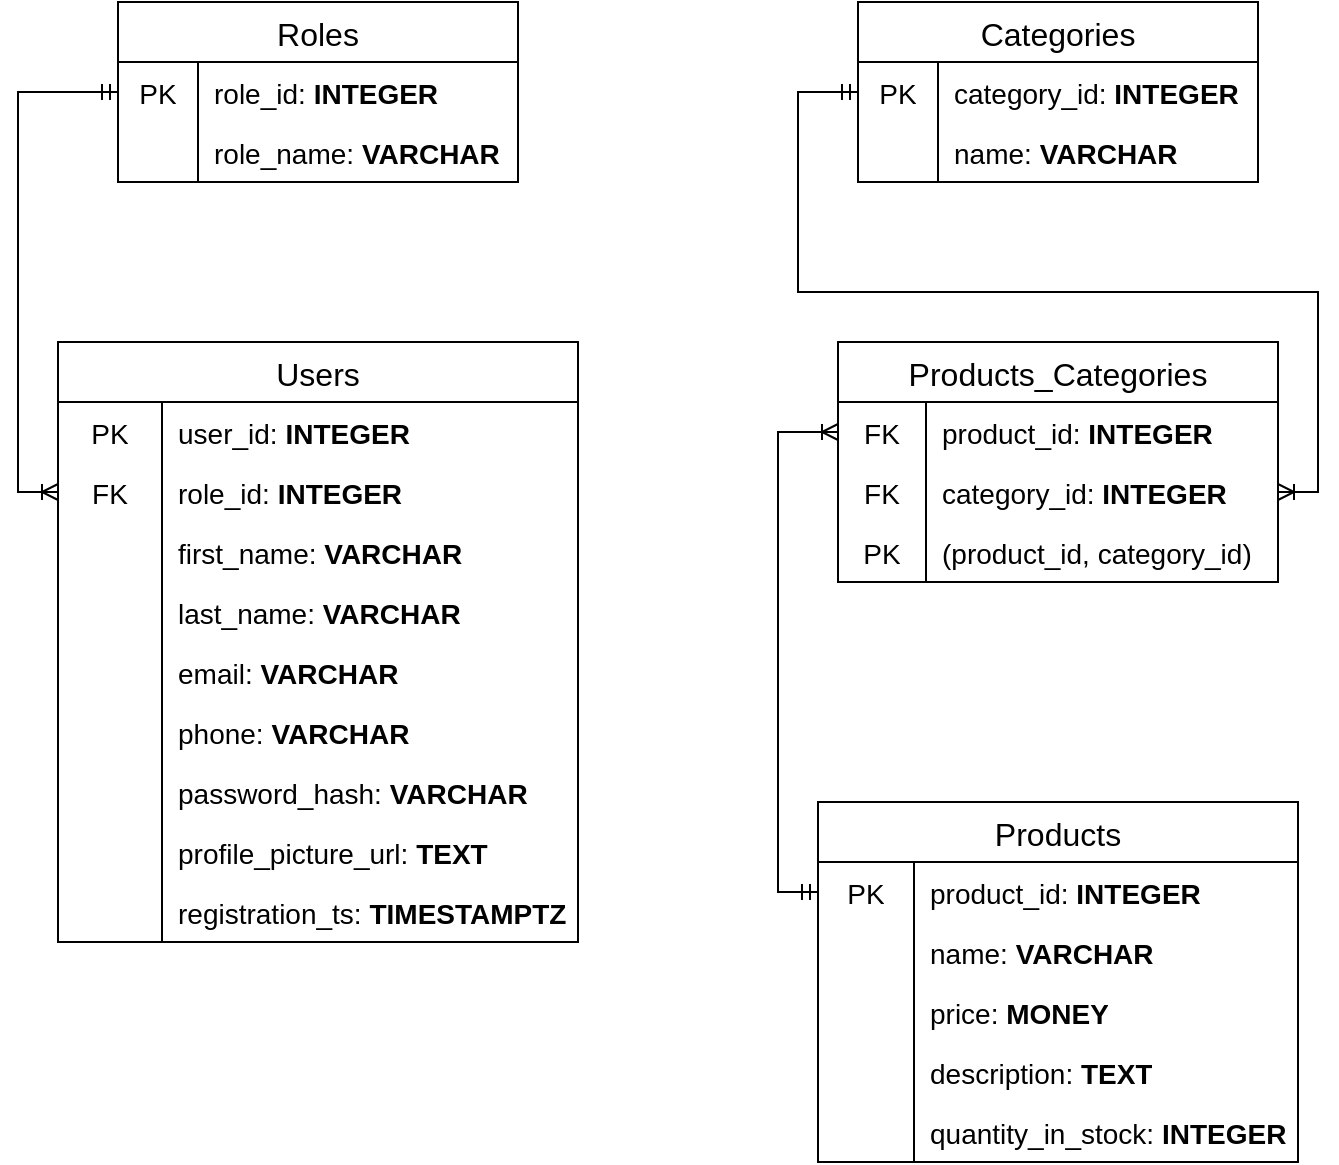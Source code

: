 <mxfile version="26.2.14">
  <diagram name="Страница — 1" id="_uF8TN9GkoOc7FYhAQVd">
    <mxGraphModel dx="580" dy="968" grid="1" gridSize="10" guides="1" tooltips="1" connect="1" arrows="1" fold="1" page="1" pageScale="1" pageWidth="827" pageHeight="1169" math="0" shadow="0">
      <root>
        <mxCell id="0" />
        <mxCell id="1" parent="0" />
        <object label="Roles" уацуа="" id="4VEDjEmkF4Wl-3KHhdz3-2">
          <mxCell style="shape=table;startSize=30;container=1;collapsible=0;childLayout=tableLayout;fixedRows=1;rowLines=0;fontStyle=0;strokeColor=default;fontSize=16;" vertex="1" parent="1">
            <mxGeometry x="80" y="40" width="200" height="90" as="geometry" />
          </mxCell>
        </object>
        <mxCell id="4VEDjEmkF4Wl-3KHhdz3-3" value="" style="shape=tableRow;horizontal=0;startSize=0;swimlaneHead=0;swimlaneBody=0;top=0;left=0;bottom=0;right=0;collapsible=0;dropTarget=0;fillColor=none;points=[[0,0.5],[1,0.5]];portConstraint=eastwest;strokeColor=inherit;fontSize=16;" vertex="1" parent="4VEDjEmkF4Wl-3KHhdz3-2">
          <mxGeometry y="30" width="200" height="30" as="geometry" />
        </mxCell>
        <mxCell id="4VEDjEmkF4Wl-3KHhdz3-4" value="&lt;font style=&quot;font-size: 14px;&quot;&gt;PK&lt;/font&gt;" style="shape=partialRectangle;html=1;whiteSpace=wrap;connectable=0;fillColor=none;top=0;left=0;bottom=0;right=0;overflow=hidden;pointerEvents=1;strokeColor=inherit;fontSize=16;" vertex="1" parent="4VEDjEmkF4Wl-3KHhdz3-3">
          <mxGeometry width="40" height="30" as="geometry">
            <mxRectangle width="40" height="30" as="alternateBounds" />
          </mxGeometry>
        </mxCell>
        <mxCell id="4VEDjEmkF4Wl-3KHhdz3-5" value="&lt;font style=&quot;font-size: 14px;&quot;&gt;role_id: &lt;b&gt;INTEGER&lt;/b&gt;&lt;/font&gt;" style="shape=partialRectangle;html=1;whiteSpace=wrap;connectable=0;fillColor=none;top=0;left=0;bottom=0;right=0;align=left;spacingLeft=6;overflow=hidden;strokeColor=inherit;fontSize=16;" vertex="1" parent="4VEDjEmkF4Wl-3KHhdz3-3">
          <mxGeometry x="40" width="160" height="30" as="geometry">
            <mxRectangle width="160" height="30" as="alternateBounds" />
          </mxGeometry>
        </mxCell>
        <mxCell id="4VEDjEmkF4Wl-3KHhdz3-6" value="" style="shape=tableRow;horizontal=0;startSize=0;swimlaneHead=0;swimlaneBody=0;top=0;left=0;bottom=0;right=0;collapsible=0;dropTarget=0;fillColor=none;points=[[0,0.5],[1,0.5]];portConstraint=eastwest;strokeColor=inherit;fontSize=16;" vertex="1" parent="4VEDjEmkF4Wl-3KHhdz3-2">
          <mxGeometry y="60" width="200" height="30" as="geometry" />
        </mxCell>
        <mxCell id="4VEDjEmkF4Wl-3KHhdz3-7" value="" style="shape=partialRectangle;html=1;whiteSpace=wrap;connectable=0;fillColor=none;top=0;left=0;bottom=0;right=0;overflow=hidden;pointerEvents=1;strokeColor=inherit;fontSize=16;" vertex="1" parent="4VEDjEmkF4Wl-3KHhdz3-6">
          <mxGeometry width="40" height="30" as="geometry">
            <mxRectangle width="40" height="30" as="alternateBounds" />
          </mxGeometry>
        </mxCell>
        <mxCell id="4VEDjEmkF4Wl-3KHhdz3-8" value="&lt;font style=&quot;font-size: 14px;&quot;&gt;role_name: &lt;b style=&quot;&quot;&gt;VARCHAR&lt;/b&gt;&lt;/font&gt;" style="shape=partialRectangle;html=1;whiteSpace=wrap;connectable=0;fillColor=none;top=0;left=0;bottom=0;right=0;align=left;spacingLeft=6;overflow=hidden;strokeColor=inherit;fontSize=16;" vertex="1" parent="4VEDjEmkF4Wl-3KHhdz3-6">
          <mxGeometry x="40" width="160" height="30" as="geometry">
            <mxRectangle width="160" height="30" as="alternateBounds" />
          </mxGeometry>
        </mxCell>
        <object label="Users" уацуа="" id="4VEDjEmkF4Wl-3KHhdz3-12">
          <mxCell style="shape=table;startSize=30;container=1;collapsible=0;childLayout=tableLayout;fixedRows=1;rowLines=0;fontStyle=0;strokeColor=default;fontSize=16;" vertex="1" parent="1">
            <mxGeometry x="50" y="210" width="260" height="300" as="geometry" />
          </mxCell>
        </object>
        <mxCell id="4VEDjEmkF4Wl-3KHhdz3-13" value="" style="shape=tableRow;horizontal=0;startSize=0;swimlaneHead=0;swimlaneBody=0;top=0;left=0;bottom=0;right=0;collapsible=0;dropTarget=0;fillColor=none;points=[[0,0.5],[1,0.5]];portConstraint=eastwest;strokeColor=inherit;fontSize=16;" vertex="1" parent="4VEDjEmkF4Wl-3KHhdz3-12">
          <mxGeometry y="30" width="260" height="30" as="geometry" />
        </mxCell>
        <mxCell id="4VEDjEmkF4Wl-3KHhdz3-14" value="&lt;font style=&quot;font-size: 14px;&quot;&gt;PK&lt;/font&gt;" style="shape=partialRectangle;html=1;whiteSpace=wrap;connectable=0;fillColor=none;top=0;left=0;bottom=0;right=0;overflow=hidden;pointerEvents=1;strokeColor=inherit;fontSize=16;" vertex="1" parent="4VEDjEmkF4Wl-3KHhdz3-13">
          <mxGeometry width="52" height="30" as="geometry">
            <mxRectangle width="52" height="30" as="alternateBounds" />
          </mxGeometry>
        </mxCell>
        <mxCell id="4VEDjEmkF4Wl-3KHhdz3-15" value="&lt;font style=&quot;font-size: 14px;&quot;&gt;user_id: &lt;b&gt;INTEGER&lt;/b&gt;&lt;/font&gt;" style="shape=partialRectangle;html=1;whiteSpace=wrap;connectable=0;fillColor=none;top=0;left=0;bottom=0;right=0;align=left;spacingLeft=6;overflow=hidden;strokeColor=inherit;fontSize=16;" vertex="1" parent="4VEDjEmkF4Wl-3KHhdz3-13">
          <mxGeometry x="52" width="208" height="30" as="geometry">
            <mxRectangle width="208" height="30" as="alternateBounds" />
          </mxGeometry>
        </mxCell>
        <mxCell id="4VEDjEmkF4Wl-3KHhdz3-16" value="" style="shape=tableRow;horizontal=0;startSize=0;swimlaneHead=0;swimlaneBody=0;top=0;left=0;bottom=0;right=0;collapsible=0;dropTarget=0;fillColor=none;points=[[0,0.5],[1,0.5]];portConstraint=eastwest;strokeColor=inherit;fontSize=16;" vertex="1" parent="4VEDjEmkF4Wl-3KHhdz3-12">
          <mxGeometry y="60" width="260" height="30" as="geometry" />
        </mxCell>
        <mxCell id="4VEDjEmkF4Wl-3KHhdz3-17" value="&lt;font style=&quot;font-size: 14px;&quot;&gt;FK&lt;/font&gt;" style="shape=partialRectangle;html=1;whiteSpace=wrap;connectable=0;fillColor=none;top=0;left=0;bottom=0;right=0;overflow=hidden;pointerEvents=1;strokeColor=inherit;fontSize=16;" vertex="1" parent="4VEDjEmkF4Wl-3KHhdz3-16">
          <mxGeometry width="52" height="30" as="geometry">
            <mxRectangle width="52" height="30" as="alternateBounds" />
          </mxGeometry>
        </mxCell>
        <mxCell id="4VEDjEmkF4Wl-3KHhdz3-18" value="&lt;font style=&quot;font-size: 14px;&quot;&gt;role_id: &lt;b style=&quot;&quot;&gt;INTEGER&lt;/b&gt;&lt;/font&gt;" style="shape=partialRectangle;html=1;whiteSpace=wrap;connectable=0;fillColor=none;top=0;left=0;bottom=0;right=0;align=left;spacingLeft=6;overflow=hidden;strokeColor=inherit;fontSize=16;" vertex="1" parent="4VEDjEmkF4Wl-3KHhdz3-16">
          <mxGeometry x="52" width="208" height="30" as="geometry">
            <mxRectangle width="208" height="30" as="alternateBounds" />
          </mxGeometry>
        </mxCell>
        <mxCell id="4VEDjEmkF4Wl-3KHhdz3-19" value="" style="shape=tableRow;horizontal=0;startSize=0;swimlaneHead=0;swimlaneBody=0;top=0;left=0;bottom=0;right=0;collapsible=0;dropTarget=0;fillColor=none;points=[[0,0.5],[1,0.5]];portConstraint=eastwest;strokeColor=inherit;fontSize=16;" vertex="1" parent="4VEDjEmkF4Wl-3KHhdz3-12">
          <mxGeometry y="90" width="260" height="30" as="geometry" />
        </mxCell>
        <mxCell id="4VEDjEmkF4Wl-3KHhdz3-20" value="" style="shape=partialRectangle;html=1;whiteSpace=wrap;connectable=0;fillColor=none;top=0;left=0;bottom=0;right=0;overflow=hidden;pointerEvents=1;strokeColor=inherit;fontSize=16;" vertex="1" parent="4VEDjEmkF4Wl-3KHhdz3-19">
          <mxGeometry width="52" height="30" as="geometry">
            <mxRectangle width="52" height="30" as="alternateBounds" />
          </mxGeometry>
        </mxCell>
        <mxCell id="4VEDjEmkF4Wl-3KHhdz3-21" value="&lt;font style=&quot;font-size: 14px;&quot;&gt;first_name: &lt;b&gt;VARCHAR&lt;/b&gt;&lt;/font&gt;" style="shape=partialRectangle;html=1;whiteSpace=wrap;connectable=0;fillColor=none;top=0;left=0;bottom=0;right=0;align=left;spacingLeft=6;overflow=hidden;strokeColor=inherit;fontSize=16;" vertex="1" parent="4VEDjEmkF4Wl-3KHhdz3-19">
          <mxGeometry x="52" width="208" height="30" as="geometry">
            <mxRectangle width="208" height="30" as="alternateBounds" />
          </mxGeometry>
        </mxCell>
        <mxCell id="4VEDjEmkF4Wl-3KHhdz3-22" value="" style="shape=tableRow;horizontal=0;startSize=0;swimlaneHead=0;swimlaneBody=0;top=0;left=0;bottom=0;right=0;collapsible=0;dropTarget=0;fillColor=none;points=[[0,0.5],[1,0.5]];portConstraint=eastwest;strokeColor=inherit;fontSize=16;" vertex="1" parent="4VEDjEmkF4Wl-3KHhdz3-12">
          <mxGeometry y="120" width="260" height="30" as="geometry" />
        </mxCell>
        <mxCell id="4VEDjEmkF4Wl-3KHhdz3-23" value="" style="shape=partialRectangle;html=1;whiteSpace=wrap;connectable=0;fillColor=none;top=0;left=0;bottom=0;right=0;overflow=hidden;pointerEvents=1;strokeColor=inherit;fontSize=16;" vertex="1" parent="4VEDjEmkF4Wl-3KHhdz3-22">
          <mxGeometry width="52" height="30" as="geometry">
            <mxRectangle width="52" height="30" as="alternateBounds" />
          </mxGeometry>
        </mxCell>
        <mxCell id="4VEDjEmkF4Wl-3KHhdz3-24" value="&lt;font style=&quot;font-size: 14px;&quot;&gt;last_name: &lt;b&gt;VARCHAR&lt;/b&gt;&lt;/font&gt;" style="shape=partialRectangle;html=1;whiteSpace=wrap;connectable=0;fillColor=none;top=0;left=0;bottom=0;right=0;align=left;spacingLeft=6;overflow=hidden;strokeColor=inherit;fontSize=16;" vertex="1" parent="4VEDjEmkF4Wl-3KHhdz3-22">
          <mxGeometry x="52" width="208" height="30" as="geometry">
            <mxRectangle width="208" height="30" as="alternateBounds" />
          </mxGeometry>
        </mxCell>
        <mxCell id="4VEDjEmkF4Wl-3KHhdz3-25" value="" style="shape=tableRow;horizontal=0;startSize=0;swimlaneHead=0;swimlaneBody=0;top=0;left=0;bottom=0;right=0;collapsible=0;dropTarget=0;fillColor=none;points=[[0,0.5],[1,0.5]];portConstraint=eastwest;strokeColor=inherit;fontSize=16;" vertex="1" parent="4VEDjEmkF4Wl-3KHhdz3-12">
          <mxGeometry y="150" width="260" height="30" as="geometry" />
        </mxCell>
        <mxCell id="4VEDjEmkF4Wl-3KHhdz3-26" value="" style="shape=partialRectangle;html=1;whiteSpace=wrap;connectable=0;fillColor=none;top=0;left=0;bottom=0;right=0;overflow=hidden;pointerEvents=1;strokeColor=inherit;fontSize=16;" vertex="1" parent="4VEDjEmkF4Wl-3KHhdz3-25">
          <mxGeometry width="52" height="30" as="geometry">
            <mxRectangle width="52" height="30" as="alternateBounds" />
          </mxGeometry>
        </mxCell>
        <mxCell id="4VEDjEmkF4Wl-3KHhdz3-27" value="&lt;font style=&quot;font-size: 14px;&quot;&gt;email: &lt;b&gt;VARCHAR&lt;/b&gt;&lt;/font&gt;" style="shape=partialRectangle;html=1;whiteSpace=wrap;connectable=0;fillColor=none;top=0;left=0;bottom=0;right=0;align=left;spacingLeft=6;overflow=hidden;strokeColor=inherit;fontSize=16;" vertex="1" parent="4VEDjEmkF4Wl-3KHhdz3-25">
          <mxGeometry x="52" width="208" height="30" as="geometry">
            <mxRectangle width="208" height="30" as="alternateBounds" />
          </mxGeometry>
        </mxCell>
        <mxCell id="4VEDjEmkF4Wl-3KHhdz3-28" value="" style="shape=tableRow;horizontal=0;startSize=0;swimlaneHead=0;swimlaneBody=0;top=0;left=0;bottom=0;right=0;collapsible=0;dropTarget=0;fillColor=none;points=[[0,0.5],[1,0.5]];portConstraint=eastwest;strokeColor=inherit;fontSize=16;" vertex="1" parent="4VEDjEmkF4Wl-3KHhdz3-12">
          <mxGeometry y="180" width="260" height="30" as="geometry" />
        </mxCell>
        <mxCell id="4VEDjEmkF4Wl-3KHhdz3-29" value="" style="shape=partialRectangle;html=1;whiteSpace=wrap;connectable=0;fillColor=none;top=0;left=0;bottom=0;right=0;overflow=hidden;pointerEvents=1;strokeColor=inherit;fontSize=16;" vertex="1" parent="4VEDjEmkF4Wl-3KHhdz3-28">
          <mxGeometry width="52" height="30" as="geometry">
            <mxRectangle width="52" height="30" as="alternateBounds" />
          </mxGeometry>
        </mxCell>
        <mxCell id="4VEDjEmkF4Wl-3KHhdz3-30" value="&lt;font style=&quot;font-size: 14px;&quot;&gt;phone: &lt;b&gt;VARCHAR&lt;/b&gt;&lt;/font&gt;" style="shape=partialRectangle;html=1;whiteSpace=wrap;connectable=0;fillColor=none;top=0;left=0;bottom=0;right=0;align=left;spacingLeft=6;overflow=hidden;strokeColor=inherit;fontSize=16;" vertex="1" parent="4VEDjEmkF4Wl-3KHhdz3-28">
          <mxGeometry x="52" width="208" height="30" as="geometry">
            <mxRectangle width="208" height="30" as="alternateBounds" />
          </mxGeometry>
        </mxCell>
        <mxCell id="4VEDjEmkF4Wl-3KHhdz3-31" value="" style="shape=tableRow;horizontal=0;startSize=0;swimlaneHead=0;swimlaneBody=0;top=0;left=0;bottom=0;right=0;collapsible=0;dropTarget=0;fillColor=none;points=[[0,0.5],[1,0.5]];portConstraint=eastwest;strokeColor=inherit;fontSize=16;" vertex="1" parent="4VEDjEmkF4Wl-3KHhdz3-12">
          <mxGeometry y="210" width="260" height="30" as="geometry" />
        </mxCell>
        <mxCell id="4VEDjEmkF4Wl-3KHhdz3-32" value="" style="shape=partialRectangle;html=1;whiteSpace=wrap;connectable=0;fillColor=none;top=0;left=0;bottom=0;right=0;overflow=hidden;pointerEvents=1;strokeColor=inherit;fontSize=16;" vertex="1" parent="4VEDjEmkF4Wl-3KHhdz3-31">
          <mxGeometry width="52" height="30" as="geometry">
            <mxRectangle width="52" height="30" as="alternateBounds" />
          </mxGeometry>
        </mxCell>
        <mxCell id="4VEDjEmkF4Wl-3KHhdz3-33" value="&lt;font style=&quot;font-size: 14px;&quot;&gt;password_hash: &lt;b&gt;VARCHAR&lt;/b&gt;&lt;/font&gt;" style="shape=partialRectangle;html=1;whiteSpace=wrap;connectable=0;fillColor=none;top=0;left=0;bottom=0;right=0;align=left;spacingLeft=6;overflow=hidden;strokeColor=inherit;fontSize=16;" vertex="1" parent="4VEDjEmkF4Wl-3KHhdz3-31">
          <mxGeometry x="52" width="208" height="30" as="geometry">
            <mxRectangle width="208" height="30" as="alternateBounds" />
          </mxGeometry>
        </mxCell>
        <mxCell id="4VEDjEmkF4Wl-3KHhdz3-35" value="" style="shape=tableRow;horizontal=0;startSize=0;swimlaneHead=0;swimlaneBody=0;top=0;left=0;bottom=0;right=0;collapsible=0;dropTarget=0;fillColor=none;points=[[0,0.5],[1,0.5]];portConstraint=eastwest;strokeColor=inherit;fontSize=16;" vertex="1" parent="4VEDjEmkF4Wl-3KHhdz3-12">
          <mxGeometry y="240" width="260" height="30" as="geometry" />
        </mxCell>
        <mxCell id="4VEDjEmkF4Wl-3KHhdz3-36" value="" style="shape=partialRectangle;html=1;whiteSpace=wrap;connectable=0;fillColor=none;top=0;left=0;bottom=0;right=0;overflow=hidden;pointerEvents=1;strokeColor=inherit;fontSize=16;" vertex="1" parent="4VEDjEmkF4Wl-3KHhdz3-35">
          <mxGeometry width="52" height="30" as="geometry">
            <mxRectangle width="52" height="30" as="alternateBounds" />
          </mxGeometry>
        </mxCell>
        <mxCell id="4VEDjEmkF4Wl-3KHhdz3-37" value="&lt;font style=&quot;font-size: 14px;&quot;&gt;profile_picture_url: &lt;b&gt;TEXT&lt;/b&gt;&lt;/font&gt;" style="shape=partialRectangle;html=1;whiteSpace=wrap;connectable=0;fillColor=none;top=0;left=0;bottom=0;right=0;align=left;spacingLeft=6;overflow=hidden;strokeColor=inherit;fontSize=16;" vertex="1" parent="4VEDjEmkF4Wl-3KHhdz3-35">
          <mxGeometry x="52" width="208" height="30" as="geometry">
            <mxRectangle width="208" height="30" as="alternateBounds" />
          </mxGeometry>
        </mxCell>
        <mxCell id="4VEDjEmkF4Wl-3KHhdz3-38" value="" style="shape=tableRow;horizontal=0;startSize=0;swimlaneHead=0;swimlaneBody=0;top=0;left=0;bottom=0;right=0;collapsible=0;dropTarget=0;fillColor=none;points=[[0,0.5],[1,0.5]];portConstraint=eastwest;strokeColor=inherit;fontSize=16;" vertex="1" parent="4VEDjEmkF4Wl-3KHhdz3-12">
          <mxGeometry y="270" width="260" height="30" as="geometry" />
        </mxCell>
        <mxCell id="4VEDjEmkF4Wl-3KHhdz3-39" value="" style="shape=partialRectangle;html=1;whiteSpace=wrap;connectable=0;fillColor=none;top=0;left=0;bottom=0;right=0;overflow=hidden;pointerEvents=1;strokeColor=inherit;fontSize=16;" vertex="1" parent="4VEDjEmkF4Wl-3KHhdz3-38">
          <mxGeometry width="52" height="30" as="geometry">
            <mxRectangle width="52" height="30" as="alternateBounds" />
          </mxGeometry>
        </mxCell>
        <mxCell id="4VEDjEmkF4Wl-3KHhdz3-40" value="&lt;span style=&quot;font-size: 14px;&quot;&gt;registration_ts: &lt;b&gt;TIMESTAMPTZ&lt;/b&gt;&lt;/span&gt;" style="shape=partialRectangle;html=1;whiteSpace=wrap;connectable=0;fillColor=none;top=0;left=0;bottom=0;right=0;align=left;spacingLeft=6;overflow=hidden;strokeColor=inherit;fontSize=16;" vertex="1" parent="4VEDjEmkF4Wl-3KHhdz3-38">
          <mxGeometry x="52" width="208" height="30" as="geometry">
            <mxRectangle width="208" height="30" as="alternateBounds" />
          </mxGeometry>
        </mxCell>
        <object label="Products" уацуа="" id="4VEDjEmkF4Wl-3KHhdz3-44">
          <mxCell style="shape=table;startSize=30;container=1;collapsible=0;childLayout=tableLayout;fixedRows=1;rowLines=0;fontStyle=0;strokeColor=default;fontSize=16;" vertex="1" parent="1">
            <mxGeometry x="430" y="440" width="240" height="180" as="geometry" />
          </mxCell>
        </object>
        <mxCell id="4VEDjEmkF4Wl-3KHhdz3-45" value="" style="shape=tableRow;horizontal=0;startSize=0;swimlaneHead=0;swimlaneBody=0;top=0;left=0;bottom=0;right=0;collapsible=0;dropTarget=0;fillColor=none;points=[[0,0.5],[1,0.5]];portConstraint=eastwest;strokeColor=inherit;fontSize=16;" vertex="1" parent="4VEDjEmkF4Wl-3KHhdz3-44">
          <mxGeometry y="30" width="240" height="30" as="geometry" />
        </mxCell>
        <mxCell id="4VEDjEmkF4Wl-3KHhdz3-46" value="&lt;font style=&quot;font-size: 14px;&quot;&gt;PK&lt;/font&gt;" style="shape=partialRectangle;html=1;whiteSpace=wrap;connectable=0;fillColor=none;top=0;left=0;bottom=0;right=0;overflow=hidden;pointerEvents=1;strokeColor=inherit;fontSize=16;" vertex="1" parent="4VEDjEmkF4Wl-3KHhdz3-45">
          <mxGeometry width="48" height="30" as="geometry">
            <mxRectangle width="48" height="30" as="alternateBounds" />
          </mxGeometry>
        </mxCell>
        <mxCell id="4VEDjEmkF4Wl-3KHhdz3-47" value="&lt;font style=&quot;font-size: 14px;&quot;&gt;product_id: &lt;b&gt;INTEGER&lt;/b&gt;&lt;/font&gt;" style="shape=partialRectangle;html=1;whiteSpace=wrap;connectable=0;fillColor=none;top=0;left=0;bottom=0;right=0;align=left;spacingLeft=6;overflow=hidden;strokeColor=inherit;fontSize=16;" vertex="1" parent="4VEDjEmkF4Wl-3KHhdz3-45">
          <mxGeometry x="48" width="192" height="30" as="geometry">
            <mxRectangle width="192" height="30" as="alternateBounds" />
          </mxGeometry>
        </mxCell>
        <mxCell id="4VEDjEmkF4Wl-3KHhdz3-51" value="" style="shape=tableRow;horizontal=0;startSize=0;swimlaneHead=0;swimlaneBody=0;top=0;left=0;bottom=0;right=0;collapsible=0;dropTarget=0;fillColor=none;points=[[0,0.5],[1,0.5]];portConstraint=eastwest;strokeColor=inherit;fontSize=16;" vertex="1" parent="4VEDjEmkF4Wl-3KHhdz3-44">
          <mxGeometry y="60" width="240" height="30" as="geometry" />
        </mxCell>
        <mxCell id="4VEDjEmkF4Wl-3KHhdz3-52" value="" style="shape=partialRectangle;html=1;whiteSpace=wrap;connectable=0;fillColor=none;top=0;left=0;bottom=0;right=0;overflow=hidden;pointerEvents=1;strokeColor=inherit;fontSize=16;" vertex="1" parent="4VEDjEmkF4Wl-3KHhdz3-51">
          <mxGeometry width="48" height="30" as="geometry">
            <mxRectangle width="48" height="30" as="alternateBounds" />
          </mxGeometry>
        </mxCell>
        <mxCell id="4VEDjEmkF4Wl-3KHhdz3-53" value="&lt;font style=&quot;font-size: 14px;&quot;&gt;name: &lt;b&gt;VARCHAR&lt;/b&gt;&lt;/font&gt;" style="shape=partialRectangle;html=1;whiteSpace=wrap;connectable=0;fillColor=none;top=0;left=0;bottom=0;right=0;align=left;spacingLeft=6;overflow=hidden;strokeColor=inherit;fontSize=16;" vertex="1" parent="4VEDjEmkF4Wl-3KHhdz3-51">
          <mxGeometry x="48" width="192" height="30" as="geometry">
            <mxRectangle width="192" height="30" as="alternateBounds" />
          </mxGeometry>
        </mxCell>
        <mxCell id="4VEDjEmkF4Wl-3KHhdz3-54" value="" style="shape=tableRow;horizontal=0;startSize=0;swimlaneHead=0;swimlaneBody=0;top=0;left=0;bottom=0;right=0;collapsible=0;dropTarget=0;fillColor=none;points=[[0,0.5],[1,0.5]];portConstraint=eastwest;strokeColor=inherit;fontSize=16;" vertex="1" parent="4VEDjEmkF4Wl-3KHhdz3-44">
          <mxGeometry y="90" width="240" height="30" as="geometry" />
        </mxCell>
        <mxCell id="4VEDjEmkF4Wl-3KHhdz3-55" value="" style="shape=partialRectangle;html=1;whiteSpace=wrap;connectable=0;fillColor=none;top=0;left=0;bottom=0;right=0;overflow=hidden;pointerEvents=1;strokeColor=inherit;fontSize=16;" vertex="1" parent="4VEDjEmkF4Wl-3KHhdz3-54">
          <mxGeometry width="48" height="30" as="geometry">
            <mxRectangle width="48" height="30" as="alternateBounds" />
          </mxGeometry>
        </mxCell>
        <mxCell id="4VEDjEmkF4Wl-3KHhdz3-56" value="&lt;font style=&quot;font-size: 14px;&quot;&gt;price: &lt;b&gt;MONEY&lt;/b&gt;&lt;/font&gt;" style="shape=partialRectangle;html=1;whiteSpace=wrap;connectable=0;fillColor=none;top=0;left=0;bottom=0;right=0;align=left;spacingLeft=6;overflow=hidden;strokeColor=inherit;fontSize=16;" vertex="1" parent="4VEDjEmkF4Wl-3KHhdz3-54">
          <mxGeometry x="48" width="192" height="30" as="geometry">
            <mxRectangle width="192" height="30" as="alternateBounds" />
          </mxGeometry>
        </mxCell>
        <mxCell id="4VEDjEmkF4Wl-3KHhdz3-57" value="" style="shape=tableRow;horizontal=0;startSize=0;swimlaneHead=0;swimlaneBody=0;top=0;left=0;bottom=0;right=0;collapsible=0;dropTarget=0;fillColor=none;points=[[0,0.5],[1,0.5]];portConstraint=eastwest;strokeColor=inherit;fontSize=16;" vertex="1" parent="4VEDjEmkF4Wl-3KHhdz3-44">
          <mxGeometry y="120" width="240" height="30" as="geometry" />
        </mxCell>
        <mxCell id="4VEDjEmkF4Wl-3KHhdz3-58" value="" style="shape=partialRectangle;html=1;whiteSpace=wrap;connectable=0;fillColor=none;top=0;left=0;bottom=0;right=0;overflow=hidden;pointerEvents=1;strokeColor=inherit;fontSize=16;" vertex="1" parent="4VEDjEmkF4Wl-3KHhdz3-57">
          <mxGeometry width="48" height="30" as="geometry">
            <mxRectangle width="48" height="30" as="alternateBounds" />
          </mxGeometry>
        </mxCell>
        <mxCell id="4VEDjEmkF4Wl-3KHhdz3-59" value="&lt;font style=&quot;font-size: 14px;&quot;&gt;description: &lt;b&gt;TEXT&lt;/b&gt;&lt;/font&gt;" style="shape=partialRectangle;html=1;whiteSpace=wrap;connectable=0;fillColor=none;top=0;left=0;bottom=0;right=0;align=left;spacingLeft=6;overflow=hidden;strokeColor=inherit;fontSize=16;" vertex="1" parent="4VEDjEmkF4Wl-3KHhdz3-57">
          <mxGeometry x="48" width="192" height="30" as="geometry">
            <mxRectangle width="192" height="30" as="alternateBounds" />
          </mxGeometry>
        </mxCell>
        <mxCell id="4VEDjEmkF4Wl-3KHhdz3-60" value="" style="shape=tableRow;horizontal=0;startSize=0;swimlaneHead=0;swimlaneBody=0;top=0;left=0;bottom=0;right=0;collapsible=0;dropTarget=0;fillColor=none;points=[[0,0.5],[1,0.5]];portConstraint=eastwest;strokeColor=inherit;fontSize=16;" vertex="1" parent="4VEDjEmkF4Wl-3KHhdz3-44">
          <mxGeometry y="150" width="240" height="30" as="geometry" />
        </mxCell>
        <mxCell id="4VEDjEmkF4Wl-3KHhdz3-61" value="" style="shape=partialRectangle;html=1;whiteSpace=wrap;connectable=0;fillColor=none;top=0;left=0;bottom=0;right=0;overflow=hidden;pointerEvents=1;strokeColor=inherit;fontSize=16;" vertex="1" parent="4VEDjEmkF4Wl-3KHhdz3-60">
          <mxGeometry width="48" height="30" as="geometry">
            <mxRectangle width="48" height="30" as="alternateBounds" />
          </mxGeometry>
        </mxCell>
        <mxCell id="4VEDjEmkF4Wl-3KHhdz3-62" value="&lt;font style=&quot;font-size: 14px;&quot;&gt;quantity_in_stock: &lt;b&gt;INTEGER&lt;/b&gt;&lt;/font&gt;" style="shape=partialRectangle;html=1;whiteSpace=wrap;connectable=0;fillColor=none;top=0;left=0;bottom=0;right=0;align=left;spacingLeft=6;overflow=hidden;strokeColor=inherit;fontSize=16;" vertex="1" parent="4VEDjEmkF4Wl-3KHhdz3-60">
          <mxGeometry x="48" width="192" height="30" as="geometry">
            <mxRectangle width="192" height="30" as="alternateBounds" />
          </mxGeometry>
        </mxCell>
        <object label="Categories" уацуа="" id="4VEDjEmkF4Wl-3KHhdz3-72">
          <mxCell style="shape=table;startSize=30;container=1;collapsible=0;childLayout=tableLayout;fixedRows=1;rowLines=0;fontStyle=0;strokeColor=default;fontSize=16;" vertex="1" parent="1">
            <mxGeometry x="450" y="40" width="200" height="90" as="geometry" />
          </mxCell>
        </object>
        <mxCell id="4VEDjEmkF4Wl-3KHhdz3-73" value="" style="shape=tableRow;horizontal=0;startSize=0;swimlaneHead=0;swimlaneBody=0;top=0;left=0;bottom=0;right=0;collapsible=0;dropTarget=0;fillColor=none;points=[[0,0.5],[1,0.5]];portConstraint=eastwest;strokeColor=inherit;fontSize=16;" vertex="1" parent="4VEDjEmkF4Wl-3KHhdz3-72">
          <mxGeometry y="30" width="200" height="30" as="geometry" />
        </mxCell>
        <mxCell id="4VEDjEmkF4Wl-3KHhdz3-74" value="&lt;font style=&quot;font-size: 14px;&quot;&gt;PK&lt;/font&gt;" style="shape=partialRectangle;html=1;whiteSpace=wrap;connectable=0;fillColor=none;top=0;left=0;bottom=0;right=0;overflow=hidden;pointerEvents=1;strokeColor=inherit;fontSize=16;" vertex="1" parent="4VEDjEmkF4Wl-3KHhdz3-73">
          <mxGeometry width="40" height="30" as="geometry">
            <mxRectangle width="40" height="30" as="alternateBounds" />
          </mxGeometry>
        </mxCell>
        <mxCell id="4VEDjEmkF4Wl-3KHhdz3-75" value="&lt;font style=&quot;font-size: 14px;&quot;&gt;category_id: &lt;b&gt;INTEGER&lt;/b&gt;&lt;/font&gt;" style="shape=partialRectangle;html=1;whiteSpace=wrap;connectable=0;fillColor=none;top=0;left=0;bottom=0;right=0;align=left;spacingLeft=6;overflow=hidden;strokeColor=inherit;fontSize=16;" vertex="1" parent="4VEDjEmkF4Wl-3KHhdz3-73">
          <mxGeometry x="40" width="160" height="30" as="geometry">
            <mxRectangle width="160" height="30" as="alternateBounds" />
          </mxGeometry>
        </mxCell>
        <mxCell id="4VEDjEmkF4Wl-3KHhdz3-76" value="" style="shape=tableRow;horizontal=0;startSize=0;swimlaneHead=0;swimlaneBody=0;top=0;left=0;bottom=0;right=0;collapsible=0;dropTarget=0;fillColor=none;points=[[0,0.5],[1,0.5]];portConstraint=eastwest;strokeColor=inherit;fontSize=16;" vertex="1" parent="4VEDjEmkF4Wl-3KHhdz3-72">
          <mxGeometry y="60" width="200" height="30" as="geometry" />
        </mxCell>
        <mxCell id="4VEDjEmkF4Wl-3KHhdz3-77" value="" style="shape=partialRectangle;html=1;whiteSpace=wrap;connectable=0;fillColor=none;top=0;left=0;bottom=0;right=0;overflow=hidden;pointerEvents=1;strokeColor=inherit;fontSize=16;" vertex="1" parent="4VEDjEmkF4Wl-3KHhdz3-76">
          <mxGeometry width="40" height="30" as="geometry">
            <mxRectangle width="40" height="30" as="alternateBounds" />
          </mxGeometry>
        </mxCell>
        <mxCell id="4VEDjEmkF4Wl-3KHhdz3-78" value="&lt;font style=&quot;font-size: 14px;&quot;&gt;name: &lt;b style=&quot;&quot;&gt;VARCHAR&lt;/b&gt;&lt;/font&gt;" style="shape=partialRectangle;html=1;whiteSpace=wrap;connectable=0;fillColor=none;top=0;left=0;bottom=0;right=0;align=left;spacingLeft=6;overflow=hidden;strokeColor=inherit;fontSize=16;" vertex="1" parent="4VEDjEmkF4Wl-3KHhdz3-76">
          <mxGeometry x="40" width="160" height="30" as="geometry">
            <mxRectangle width="160" height="30" as="alternateBounds" />
          </mxGeometry>
        </mxCell>
        <object label="Products_Categories" уацуа="" id="4VEDjEmkF4Wl-3KHhdz3-79">
          <mxCell style="shape=table;startSize=30;container=1;collapsible=0;childLayout=tableLayout;fixedRows=1;rowLines=0;fontStyle=0;strokeColor=default;fontSize=16;" vertex="1" parent="1">
            <mxGeometry x="440" y="210" width="220" height="120" as="geometry" />
          </mxCell>
        </object>
        <mxCell id="4VEDjEmkF4Wl-3KHhdz3-80" value="" style="shape=tableRow;horizontal=0;startSize=0;swimlaneHead=0;swimlaneBody=0;top=0;left=0;bottom=0;right=0;collapsible=0;dropTarget=0;fillColor=none;points=[[0,0.5],[1,0.5]];portConstraint=eastwest;strokeColor=inherit;fontSize=16;" vertex="1" parent="4VEDjEmkF4Wl-3KHhdz3-79">
          <mxGeometry y="30" width="220" height="30" as="geometry" />
        </mxCell>
        <mxCell id="4VEDjEmkF4Wl-3KHhdz3-81" value="&lt;span style=&quot;font-size: 14px;&quot;&gt;FK&lt;/span&gt;" style="shape=partialRectangle;html=1;whiteSpace=wrap;connectable=0;fillColor=none;top=0;left=0;bottom=0;right=0;overflow=hidden;pointerEvents=1;strokeColor=inherit;fontSize=16;" vertex="1" parent="4VEDjEmkF4Wl-3KHhdz3-80">
          <mxGeometry width="44" height="30" as="geometry">
            <mxRectangle width="44" height="30" as="alternateBounds" />
          </mxGeometry>
        </mxCell>
        <mxCell id="4VEDjEmkF4Wl-3KHhdz3-82" value="&lt;font style=&quot;font-size: 14px;&quot;&gt;product_id: &lt;b&gt;INTEGER&lt;/b&gt;&lt;/font&gt;" style="shape=partialRectangle;html=1;whiteSpace=wrap;connectable=0;fillColor=none;top=0;left=0;bottom=0;right=0;align=left;spacingLeft=6;overflow=hidden;strokeColor=inherit;fontSize=16;" vertex="1" parent="4VEDjEmkF4Wl-3KHhdz3-80">
          <mxGeometry x="44" width="176" height="30" as="geometry">
            <mxRectangle width="176" height="30" as="alternateBounds" />
          </mxGeometry>
        </mxCell>
        <mxCell id="4VEDjEmkF4Wl-3KHhdz3-83" value="" style="shape=tableRow;horizontal=0;startSize=0;swimlaneHead=0;swimlaneBody=0;top=0;left=0;bottom=0;right=0;collapsible=0;dropTarget=0;fillColor=none;points=[[0,0.5],[1,0.5]];portConstraint=eastwest;strokeColor=inherit;fontSize=16;" vertex="1" parent="4VEDjEmkF4Wl-3KHhdz3-79">
          <mxGeometry y="60" width="220" height="30" as="geometry" />
        </mxCell>
        <mxCell id="4VEDjEmkF4Wl-3KHhdz3-84" value="&lt;font style=&quot;font-size: 14px;&quot;&gt;FK&lt;/font&gt;" style="shape=partialRectangle;html=1;whiteSpace=wrap;connectable=0;fillColor=none;top=0;left=0;bottom=0;right=0;overflow=hidden;pointerEvents=1;strokeColor=inherit;fontSize=16;" vertex="1" parent="4VEDjEmkF4Wl-3KHhdz3-83">
          <mxGeometry width="44" height="30" as="geometry">
            <mxRectangle width="44" height="30" as="alternateBounds" />
          </mxGeometry>
        </mxCell>
        <mxCell id="4VEDjEmkF4Wl-3KHhdz3-85" value="&lt;font style=&quot;font-size: 14px;&quot;&gt;category_id: &lt;b&gt;INTEGER&lt;/b&gt;&lt;/font&gt;" style="shape=partialRectangle;html=1;whiteSpace=wrap;connectable=0;fillColor=none;top=0;left=0;bottom=0;right=0;align=left;spacingLeft=6;overflow=hidden;strokeColor=inherit;fontSize=16;" vertex="1" parent="4VEDjEmkF4Wl-3KHhdz3-83">
          <mxGeometry x="44" width="176" height="30" as="geometry">
            <mxRectangle width="176" height="30" as="alternateBounds" />
          </mxGeometry>
        </mxCell>
        <mxCell id="4VEDjEmkF4Wl-3KHhdz3-86" value="" style="shape=tableRow;horizontal=0;startSize=0;swimlaneHead=0;swimlaneBody=0;top=0;left=0;bottom=0;right=0;collapsible=0;dropTarget=0;fillColor=none;points=[[0,0.5],[1,0.5]];portConstraint=eastwest;strokeColor=inherit;fontSize=16;" vertex="1" parent="4VEDjEmkF4Wl-3KHhdz3-79">
          <mxGeometry y="90" width="220" height="30" as="geometry" />
        </mxCell>
        <mxCell id="4VEDjEmkF4Wl-3KHhdz3-87" value="&lt;span style=&quot;font-size: 14px;&quot;&gt;PK&lt;/span&gt;" style="shape=partialRectangle;html=1;whiteSpace=wrap;connectable=0;fillColor=none;top=0;left=0;bottom=0;right=0;overflow=hidden;pointerEvents=1;strokeColor=inherit;fontSize=16;" vertex="1" parent="4VEDjEmkF4Wl-3KHhdz3-86">
          <mxGeometry width="44" height="30" as="geometry">
            <mxRectangle width="44" height="30" as="alternateBounds" />
          </mxGeometry>
        </mxCell>
        <mxCell id="4VEDjEmkF4Wl-3KHhdz3-88" value="&lt;span style=&quot;font-size: 14px;&quot;&gt;(product_id, category_id)&lt;/span&gt;" style="shape=partialRectangle;html=1;whiteSpace=wrap;connectable=0;fillColor=none;top=0;left=0;bottom=0;right=0;align=left;spacingLeft=6;overflow=hidden;strokeColor=inherit;fontSize=16;" vertex="1" parent="4VEDjEmkF4Wl-3KHhdz3-86">
          <mxGeometry x="44" width="176" height="30" as="geometry">
            <mxRectangle width="176" height="30" as="alternateBounds" />
          </mxGeometry>
        </mxCell>
        <mxCell id="4VEDjEmkF4Wl-3KHhdz3-90" style="edgeStyle=orthogonalEdgeStyle;rounded=0;orthogonalLoop=1;jettySize=auto;html=1;exitX=0;exitY=0.5;exitDx=0;exitDy=0;entryX=0;entryY=0.5;entryDx=0;entryDy=0;startArrow=ERoneToMany;startFill=0;endArrow=ERmandOne;endFill=0;" edge="1" parent="1" source="4VEDjEmkF4Wl-3KHhdz3-16" target="4VEDjEmkF4Wl-3KHhdz3-3">
          <mxGeometry relative="1" as="geometry" />
        </mxCell>
        <mxCell id="4VEDjEmkF4Wl-3KHhdz3-92" style="edgeStyle=orthogonalEdgeStyle;rounded=0;orthogonalLoop=1;jettySize=auto;html=1;exitX=1;exitY=0.5;exitDx=0;exitDy=0;entryX=0;entryY=0.5;entryDx=0;entryDy=0;startArrow=ERoneToMany;startFill=0;endArrow=ERmandOne;endFill=0;" edge="1" parent="1" source="4VEDjEmkF4Wl-3KHhdz3-83" target="4VEDjEmkF4Wl-3KHhdz3-73">
          <mxGeometry relative="1" as="geometry" />
        </mxCell>
        <mxCell id="4VEDjEmkF4Wl-3KHhdz3-93" style="edgeStyle=orthogonalEdgeStyle;rounded=0;orthogonalLoop=1;jettySize=auto;html=1;exitX=0;exitY=0.5;exitDx=0;exitDy=0;entryX=0;entryY=0.5;entryDx=0;entryDy=0;endArrow=ERmandOne;endFill=0;startArrow=ERoneToMany;startFill=0;" edge="1" parent="1" source="4VEDjEmkF4Wl-3KHhdz3-80" target="4VEDjEmkF4Wl-3KHhdz3-45">
          <mxGeometry relative="1" as="geometry">
            <Array as="points">
              <mxPoint x="410" y="255" />
              <mxPoint x="410" y="485" />
            </Array>
          </mxGeometry>
        </mxCell>
      </root>
    </mxGraphModel>
  </diagram>
</mxfile>
